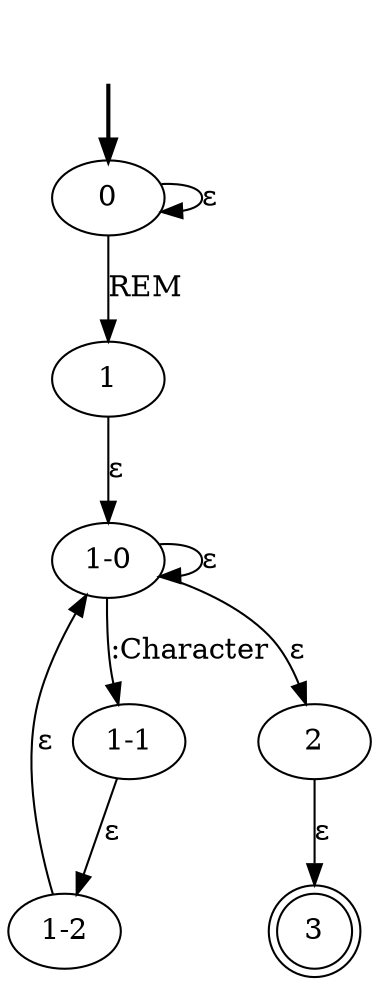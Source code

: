 digraph {
	fake0 [style=invisible]
	"1-1"
	3 [shape=doublecircle]
	2
	"1-2"
	1
	0 [root=true]
	"1-0"
	fake0 -> 0 [style=bold]
	0 -> 1 [label=REM]
	0 -> 0 [label="ε"]
	1 -> "1-0" [label="ε"]
	"1-0" -> 2 [label="ε"]
	"1-0" -> "1-0" [label="ε"]
	"1-0" -> "1-1" [label=":Character"]
	"1-1" -> "1-2" [label="ε"]
	"1-2" -> "1-0" [label="ε"]
	2 -> 3 [label="ε"]
}
